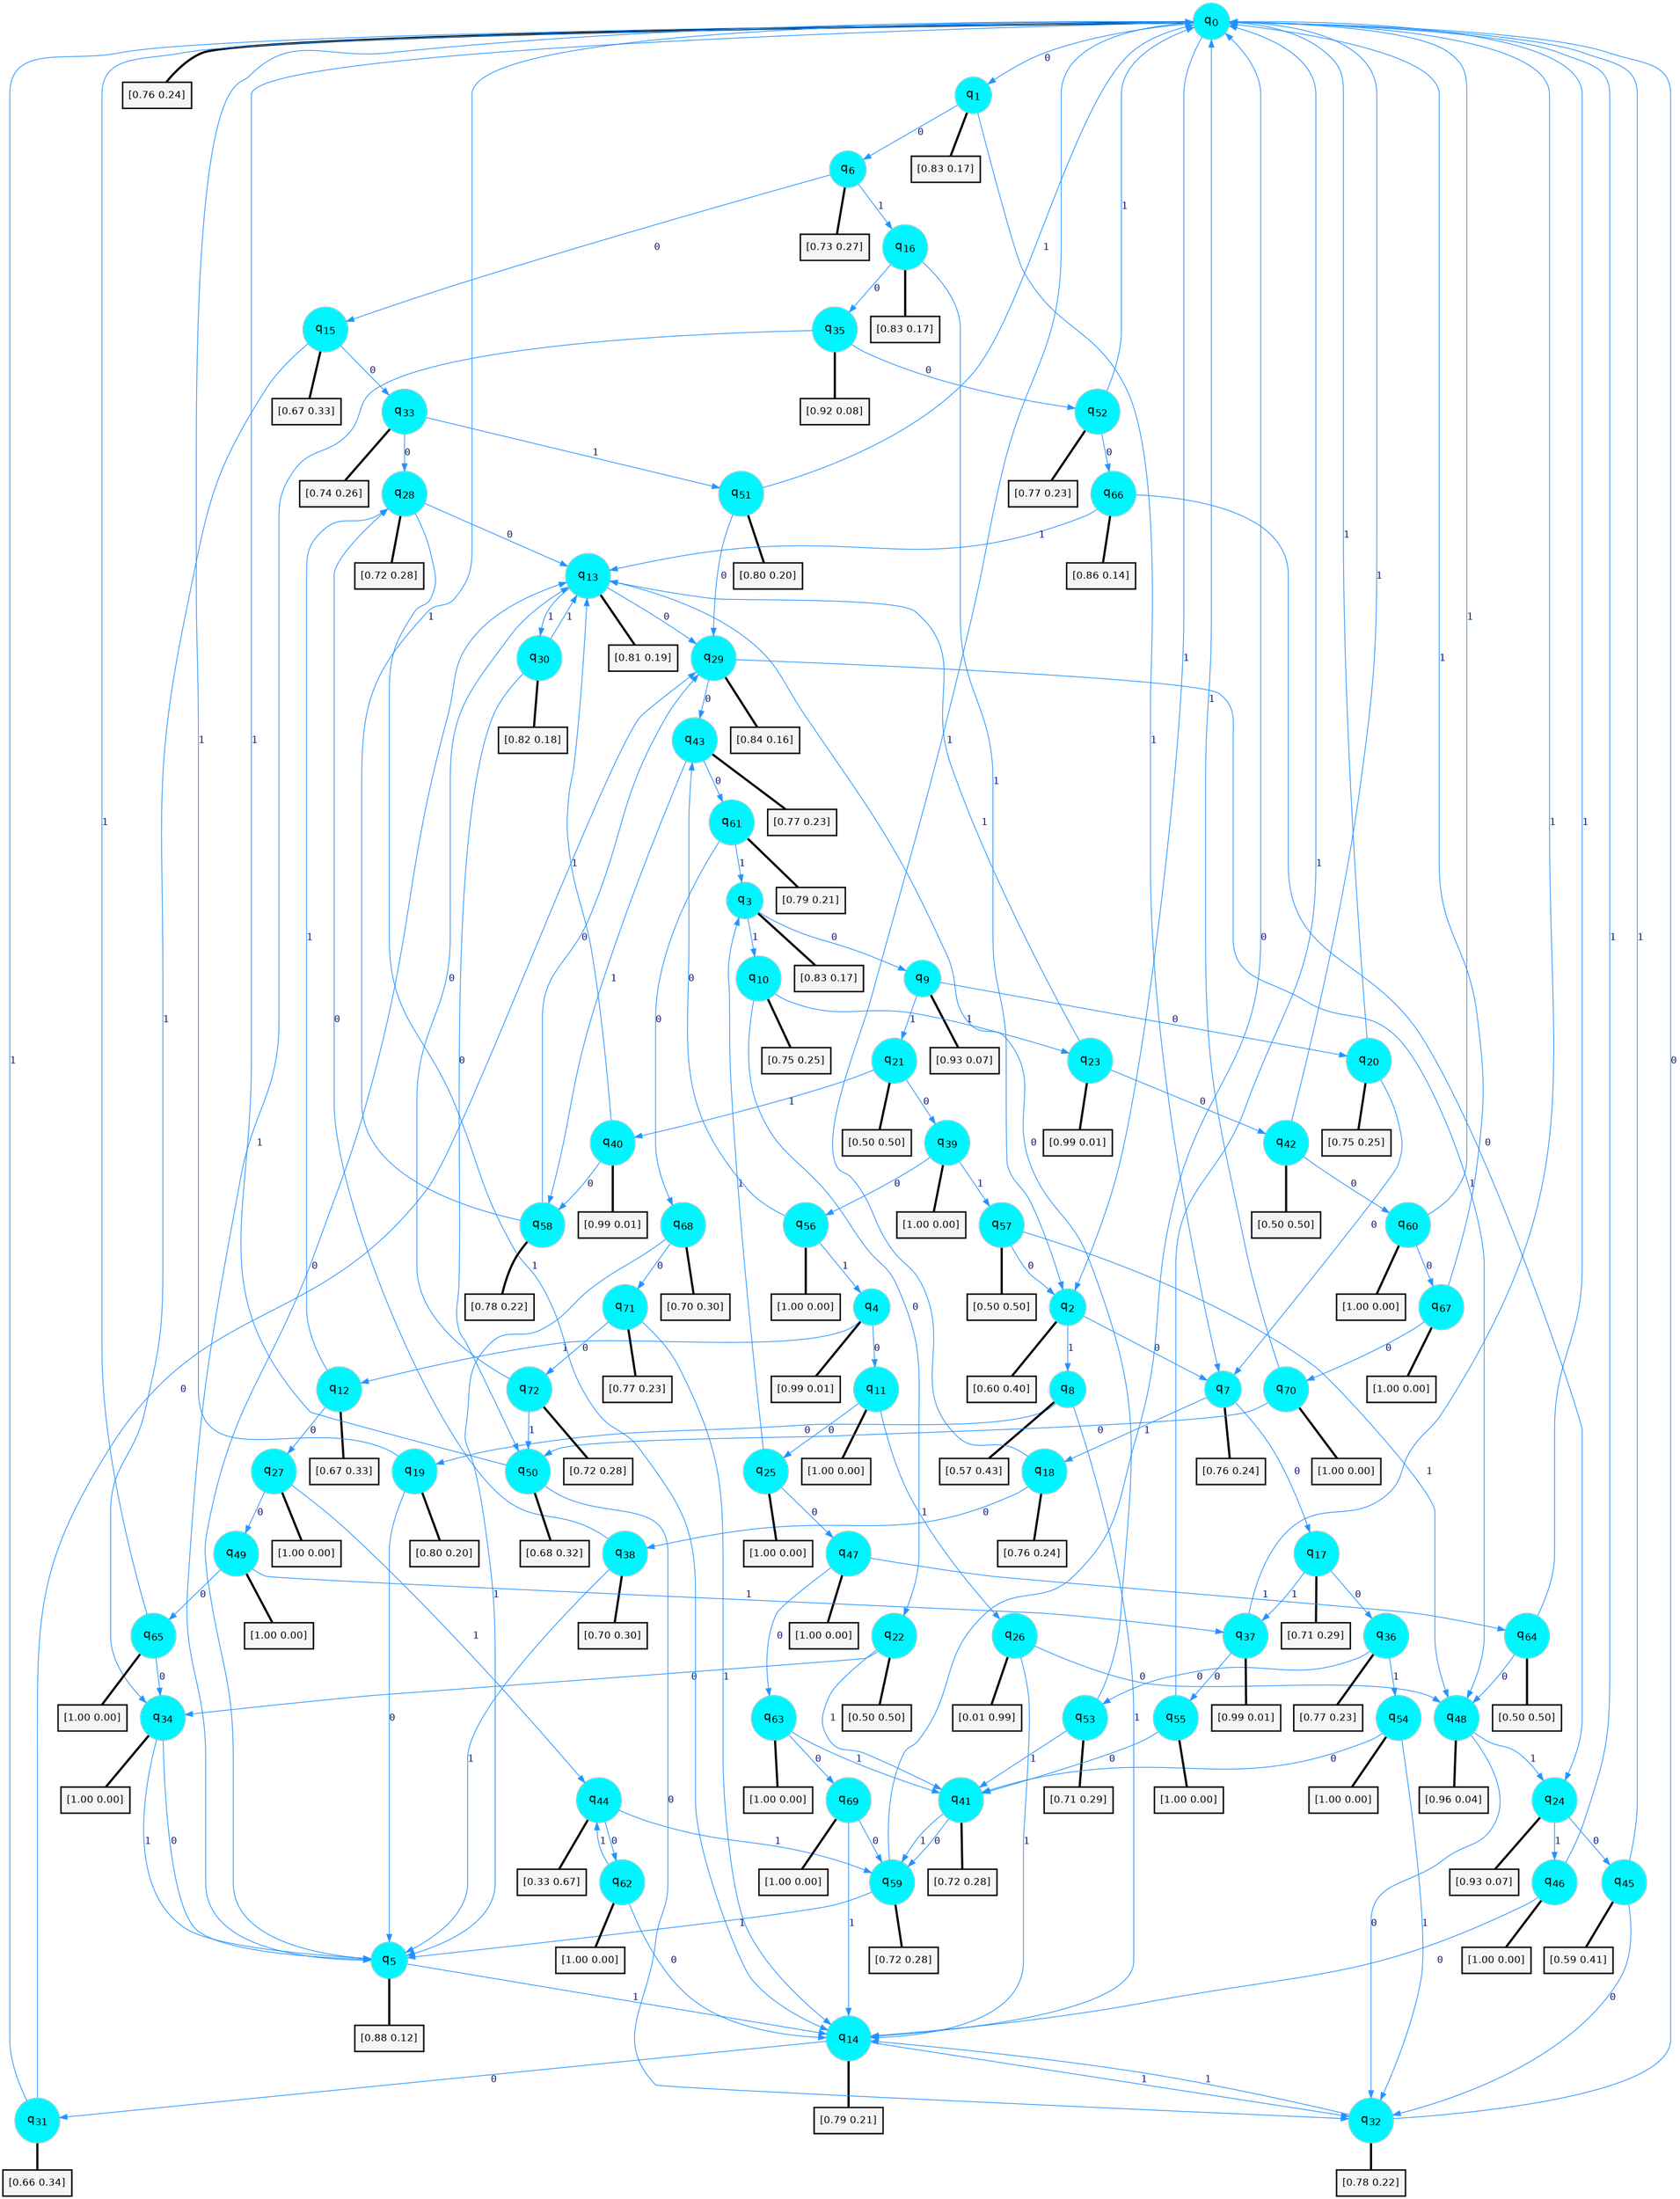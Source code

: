 digraph G {
graph [
bgcolor=transparent, dpi=300, rankdir=TD, size="40,25"];
node [
color=gray, fillcolor=turquoise1, fontcolor=black, fontname=Helvetica, fontsize=16, fontweight=bold, shape=circle, style=filled];
edge [
arrowsize=1, color=dodgerblue1, fontcolor=midnightblue, fontname=courier, fontweight=bold, penwidth=1, style=solid, weight=20];
0[label=<q<SUB>0</SUB>>];
1[label=<q<SUB>1</SUB>>];
2[label=<q<SUB>2</SUB>>];
3[label=<q<SUB>3</SUB>>];
4[label=<q<SUB>4</SUB>>];
5[label=<q<SUB>5</SUB>>];
6[label=<q<SUB>6</SUB>>];
7[label=<q<SUB>7</SUB>>];
8[label=<q<SUB>8</SUB>>];
9[label=<q<SUB>9</SUB>>];
10[label=<q<SUB>10</SUB>>];
11[label=<q<SUB>11</SUB>>];
12[label=<q<SUB>12</SUB>>];
13[label=<q<SUB>13</SUB>>];
14[label=<q<SUB>14</SUB>>];
15[label=<q<SUB>15</SUB>>];
16[label=<q<SUB>16</SUB>>];
17[label=<q<SUB>17</SUB>>];
18[label=<q<SUB>18</SUB>>];
19[label=<q<SUB>19</SUB>>];
20[label=<q<SUB>20</SUB>>];
21[label=<q<SUB>21</SUB>>];
22[label=<q<SUB>22</SUB>>];
23[label=<q<SUB>23</SUB>>];
24[label=<q<SUB>24</SUB>>];
25[label=<q<SUB>25</SUB>>];
26[label=<q<SUB>26</SUB>>];
27[label=<q<SUB>27</SUB>>];
28[label=<q<SUB>28</SUB>>];
29[label=<q<SUB>29</SUB>>];
30[label=<q<SUB>30</SUB>>];
31[label=<q<SUB>31</SUB>>];
32[label=<q<SUB>32</SUB>>];
33[label=<q<SUB>33</SUB>>];
34[label=<q<SUB>34</SUB>>];
35[label=<q<SUB>35</SUB>>];
36[label=<q<SUB>36</SUB>>];
37[label=<q<SUB>37</SUB>>];
38[label=<q<SUB>38</SUB>>];
39[label=<q<SUB>39</SUB>>];
40[label=<q<SUB>40</SUB>>];
41[label=<q<SUB>41</SUB>>];
42[label=<q<SUB>42</SUB>>];
43[label=<q<SUB>43</SUB>>];
44[label=<q<SUB>44</SUB>>];
45[label=<q<SUB>45</SUB>>];
46[label=<q<SUB>46</SUB>>];
47[label=<q<SUB>47</SUB>>];
48[label=<q<SUB>48</SUB>>];
49[label=<q<SUB>49</SUB>>];
50[label=<q<SUB>50</SUB>>];
51[label=<q<SUB>51</SUB>>];
52[label=<q<SUB>52</SUB>>];
53[label=<q<SUB>53</SUB>>];
54[label=<q<SUB>54</SUB>>];
55[label=<q<SUB>55</SUB>>];
56[label=<q<SUB>56</SUB>>];
57[label=<q<SUB>57</SUB>>];
58[label=<q<SUB>58</SUB>>];
59[label=<q<SUB>59</SUB>>];
60[label=<q<SUB>60</SUB>>];
61[label=<q<SUB>61</SUB>>];
62[label=<q<SUB>62</SUB>>];
63[label=<q<SUB>63</SUB>>];
64[label=<q<SUB>64</SUB>>];
65[label=<q<SUB>65</SUB>>];
66[label=<q<SUB>66</SUB>>];
67[label=<q<SUB>67</SUB>>];
68[label=<q<SUB>68</SUB>>];
69[label=<q<SUB>69</SUB>>];
70[label=<q<SUB>70</SUB>>];
71[label=<q<SUB>71</SUB>>];
72[label=<q<SUB>72</SUB>>];
73[label="[0.76 0.24]", shape=box,fontcolor=black, fontname=Helvetica, fontsize=14, penwidth=2, fillcolor=whitesmoke,color=black];
74[label="[0.83 0.17]", shape=box,fontcolor=black, fontname=Helvetica, fontsize=14, penwidth=2, fillcolor=whitesmoke,color=black];
75[label="[0.60 0.40]", shape=box,fontcolor=black, fontname=Helvetica, fontsize=14, penwidth=2, fillcolor=whitesmoke,color=black];
76[label="[0.83 0.17]", shape=box,fontcolor=black, fontname=Helvetica, fontsize=14, penwidth=2, fillcolor=whitesmoke,color=black];
77[label="[0.99 0.01]", shape=box,fontcolor=black, fontname=Helvetica, fontsize=14, penwidth=2, fillcolor=whitesmoke,color=black];
78[label="[0.88 0.12]", shape=box,fontcolor=black, fontname=Helvetica, fontsize=14, penwidth=2, fillcolor=whitesmoke,color=black];
79[label="[0.73 0.27]", shape=box,fontcolor=black, fontname=Helvetica, fontsize=14, penwidth=2, fillcolor=whitesmoke,color=black];
80[label="[0.76 0.24]", shape=box,fontcolor=black, fontname=Helvetica, fontsize=14, penwidth=2, fillcolor=whitesmoke,color=black];
81[label="[0.57 0.43]", shape=box,fontcolor=black, fontname=Helvetica, fontsize=14, penwidth=2, fillcolor=whitesmoke,color=black];
82[label="[0.93 0.07]", shape=box,fontcolor=black, fontname=Helvetica, fontsize=14, penwidth=2, fillcolor=whitesmoke,color=black];
83[label="[0.75 0.25]", shape=box,fontcolor=black, fontname=Helvetica, fontsize=14, penwidth=2, fillcolor=whitesmoke,color=black];
84[label="[1.00 0.00]", shape=box,fontcolor=black, fontname=Helvetica, fontsize=14, penwidth=2, fillcolor=whitesmoke,color=black];
85[label="[0.67 0.33]", shape=box,fontcolor=black, fontname=Helvetica, fontsize=14, penwidth=2, fillcolor=whitesmoke,color=black];
86[label="[0.81 0.19]", shape=box,fontcolor=black, fontname=Helvetica, fontsize=14, penwidth=2, fillcolor=whitesmoke,color=black];
87[label="[0.79 0.21]", shape=box,fontcolor=black, fontname=Helvetica, fontsize=14, penwidth=2, fillcolor=whitesmoke,color=black];
88[label="[0.67 0.33]", shape=box,fontcolor=black, fontname=Helvetica, fontsize=14, penwidth=2, fillcolor=whitesmoke,color=black];
89[label="[0.83 0.17]", shape=box,fontcolor=black, fontname=Helvetica, fontsize=14, penwidth=2, fillcolor=whitesmoke,color=black];
90[label="[0.71 0.29]", shape=box,fontcolor=black, fontname=Helvetica, fontsize=14, penwidth=2, fillcolor=whitesmoke,color=black];
91[label="[0.76 0.24]", shape=box,fontcolor=black, fontname=Helvetica, fontsize=14, penwidth=2, fillcolor=whitesmoke,color=black];
92[label="[0.80 0.20]", shape=box,fontcolor=black, fontname=Helvetica, fontsize=14, penwidth=2, fillcolor=whitesmoke,color=black];
93[label="[0.75 0.25]", shape=box,fontcolor=black, fontname=Helvetica, fontsize=14, penwidth=2, fillcolor=whitesmoke,color=black];
94[label="[0.50 0.50]", shape=box,fontcolor=black, fontname=Helvetica, fontsize=14, penwidth=2, fillcolor=whitesmoke,color=black];
95[label="[0.50 0.50]", shape=box,fontcolor=black, fontname=Helvetica, fontsize=14, penwidth=2, fillcolor=whitesmoke,color=black];
96[label="[0.99 0.01]", shape=box,fontcolor=black, fontname=Helvetica, fontsize=14, penwidth=2, fillcolor=whitesmoke,color=black];
97[label="[0.93 0.07]", shape=box,fontcolor=black, fontname=Helvetica, fontsize=14, penwidth=2, fillcolor=whitesmoke,color=black];
98[label="[1.00 0.00]", shape=box,fontcolor=black, fontname=Helvetica, fontsize=14, penwidth=2, fillcolor=whitesmoke,color=black];
99[label="[0.01 0.99]", shape=box,fontcolor=black, fontname=Helvetica, fontsize=14, penwidth=2, fillcolor=whitesmoke,color=black];
100[label="[1.00 0.00]", shape=box,fontcolor=black, fontname=Helvetica, fontsize=14, penwidth=2, fillcolor=whitesmoke,color=black];
101[label="[0.72 0.28]", shape=box,fontcolor=black, fontname=Helvetica, fontsize=14, penwidth=2, fillcolor=whitesmoke,color=black];
102[label="[0.84 0.16]", shape=box,fontcolor=black, fontname=Helvetica, fontsize=14, penwidth=2, fillcolor=whitesmoke,color=black];
103[label="[0.82 0.18]", shape=box,fontcolor=black, fontname=Helvetica, fontsize=14, penwidth=2, fillcolor=whitesmoke,color=black];
104[label="[0.66 0.34]", shape=box,fontcolor=black, fontname=Helvetica, fontsize=14, penwidth=2, fillcolor=whitesmoke,color=black];
105[label="[0.78 0.22]", shape=box,fontcolor=black, fontname=Helvetica, fontsize=14, penwidth=2, fillcolor=whitesmoke,color=black];
106[label="[0.74 0.26]", shape=box,fontcolor=black, fontname=Helvetica, fontsize=14, penwidth=2, fillcolor=whitesmoke,color=black];
107[label="[1.00 0.00]", shape=box,fontcolor=black, fontname=Helvetica, fontsize=14, penwidth=2, fillcolor=whitesmoke,color=black];
108[label="[0.92 0.08]", shape=box,fontcolor=black, fontname=Helvetica, fontsize=14, penwidth=2, fillcolor=whitesmoke,color=black];
109[label="[0.77 0.23]", shape=box,fontcolor=black, fontname=Helvetica, fontsize=14, penwidth=2, fillcolor=whitesmoke,color=black];
110[label="[0.99 0.01]", shape=box,fontcolor=black, fontname=Helvetica, fontsize=14, penwidth=2, fillcolor=whitesmoke,color=black];
111[label="[0.70 0.30]", shape=box,fontcolor=black, fontname=Helvetica, fontsize=14, penwidth=2, fillcolor=whitesmoke,color=black];
112[label="[1.00 0.00]", shape=box,fontcolor=black, fontname=Helvetica, fontsize=14, penwidth=2, fillcolor=whitesmoke,color=black];
113[label="[0.99 0.01]", shape=box,fontcolor=black, fontname=Helvetica, fontsize=14, penwidth=2, fillcolor=whitesmoke,color=black];
114[label="[0.72 0.28]", shape=box,fontcolor=black, fontname=Helvetica, fontsize=14, penwidth=2, fillcolor=whitesmoke,color=black];
115[label="[0.50 0.50]", shape=box,fontcolor=black, fontname=Helvetica, fontsize=14, penwidth=2, fillcolor=whitesmoke,color=black];
116[label="[0.77 0.23]", shape=box,fontcolor=black, fontname=Helvetica, fontsize=14, penwidth=2, fillcolor=whitesmoke,color=black];
117[label="[0.33 0.67]", shape=box,fontcolor=black, fontname=Helvetica, fontsize=14, penwidth=2, fillcolor=whitesmoke,color=black];
118[label="[0.59 0.41]", shape=box,fontcolor=black, fontname=Helvetica, fontsize=14, penwidth=2, fillcolor=whitesmoke,color=black];
119[label="[1.00 0.00]", shape=box,fontcolor=black, fontname=Helvetica, fontsize=14, penwidth=2, fillcolor=whitesmoke,color=black];
120[label="[1.00 0.00]", shape=box,fontcolor=black, fontname=Helvetica, fontsize=14, penwidth=2, fillcolor=whitesmoke,color=black];
121[label="[0.96 0.04]", shape=box,fontcolor=black, fontname=Helvetica, fontsize=14, penwidth=2, fillcolor=whitesmoke,color=black];
122[label="[1.00 0.00]", shape=box,fontcolor=black, fontname=Helvetica, fontsize=14, penwidth=2, fillcolor=whitesmoke,color=black];
123[label="[0.68 0.32]", shape=box,fontcolor=black, fontname=Helvetica, fontsize=14, penwidth=2, fillcolor=whitesmoke,color=black];
124[label="[0.80 0.20]", shape=box,fontcolor=black, fontname=Helvetica, fontsize=14, penwidth=2, fillcolor=whitesmoke,color=black];
125[label="[0.77 0.23]", shape=box,fontcolor=black, fontname=Helvetica, fontsize=14, penwidth=2, fillcolor=whitesmoke,color=black];
126[label="[0.71 0.29]", shape=box,fontcolor=black, fontname=Helvetica, fontsize=14, penwidth=2, fillcolor=whitesmoke,color=black];
127[label="[1.00 0.00]", shape=box,fontcolor=black, fontname=Helvetica, fontsize=14, penwidth=2, fillcolor=whitesmoke,color=black];
128[label="[1.00 0.00]", shape=box,fontcolor=black, fontname=Helvetica, fontsize=14, penwidth=2, fillcolor=whitesmoke,color=black];
129[label="[1.00 0.00]", shape=box,fontcolor=black, fontname=Helvetica, fontsize=14, penwidth=2, fillcolor=whitesmoke,color=black];
130[label="[0.50 0.50]", shape=box,fontcolor=black, fontname=Helvetica, fontsize=14, penwidth=2, fillcolor=whitesmoke,color=black];
131[label="[0.78 0.22]", shape=box,fontcolor=black, fontname=Helvetica, fontsize=14, penwidth=2, fillcolor=whitesmoke,color=black];
132[label="[0.72 0.28]", shape=box,fontcolor=black, fontname=Helvetica, fontsize=14, penwidth=2, fillcolor=whitesmoke,color=black];
133[label="[1.00 0.00]", shape=box,fontcolor=black, fontname=Helvetica, fontsize=14, penwidth=2, fillcolor=whitesmoke,color=black];
134[label="[0.79 0.21]", shape=box,fontcolor=black, fontname=Helvetica, fontsize=14, penwidth=2, fillcolor=whitesmoke,color=black];
135[label="[1.00 0.00]", shape=box,fontcolor=black, fontname=Helvetica, fontsize=14, penwidth=2, fillcolor=whitesmoke,color=black];
136[label="[1.00 0.00]", shape=box,fontcolor=black, fontname=Helvetica, fontsize=14, penwidth=2, fillcolor=whitesmoke,color=black];
137[label="[0.50 0.50]", shape=box,fontcolor=black, fontname=Helvetica, fontsize=14, penwidth=2, fillcolor=whitesmoke,color=black];
138[label="[1.00 0.00]", shape=box,fontcolor=black, fontname=Helvetica, fontsize=14, penwidth=2, fillcolor=whitesmoke,color=black];
139[label="[0.86 0.14]", shape=box,fontcolor=black, fontname=Helvetica, fontsize=14, penwidth=2, fillcolor=whitesmoke,color=black];
140[label="[1.00 0.00]", shape=box,fontcolor=black, fontname=Helvetica, fontsize=14, penwidth=2, fillcolor=whitesmoke,color=black];
141[label="[0.70 0.30]", shape=box,fontcolor=black, fontname=Helvetica, fontsize=14, penwidth=2, fillcolor=whitesmoke,color=black];
142[label="[1.00 0.00]", shape=box,fontcolor=black, fontname=Helvetica, fontsize=14, penwidth=2, fillcolor=whitesmoke,color=black];
143[label="[1.00 0.00]", shape=box,fontcolor=black, fontname=Helvetica, fontsize=14, penwidth=2, fillcolor=whitesmoke,color=black];
144[label="[0.77 0.23]", shape=box,fontcolor=black, fontname=Helvetica, fontsize=14, penwidth=2, fillcolor=whitesmoke,color=black];
145[label="[0.72 0.28]", shape=box,fontcolor=black, fontname=Helvetica, fontsize=14, penwidth=2, fillcolor=whitesmoke,color=black];
0->1 [label=0];
0->2 [label=1];
0->73 [arrowhead=none, penwidth=3,color=black];
1->6 [label=0];
1->7 [label=1];
1->74 [arrowhead=none, penwidth=3,color=black];
2->7 [label=0];
2->8 [label=1];
2->75 [arrowhead=none, penwidth=3,color=black];
3->9 [label=0];
3->10 [label=1];
3->76 [arrowhead=none, penwidth=3,color=black];
4->11 [label=0];
4->12 [label=1];
4->77 [arrowhead=none, penwidth=3,color=black];
5->13 [label=0];
5->14 [label=1];
5->78 [arrowhead=none, penwidth=3,color=black];
6->15 [label=0];
6->16 [label=1];
6->79 [arrowhead=none, penwidth=3,color=black];
7->17 [label=0];
7->18 [label=1];
7->80 [arrowhead=none, penwidth=3,color=black];
8->19 [label=0];
8->14 [label=1];
8->81 [arrowhead=none, penwidth=3,color=black];
9->20 [label=0];
9->21 [label=1];
9->82 [arrowhead=none, penwidth=3,color=black];
10->22 [label=0];
10->23 [label=1];
10->83 [arrowhead=none, penwidth=3,color=black];
11->25 [label=0];
11->26 [label=1];
11->84 [arrowhead=none, penwidth=3,color=black];
12->27 [label=0];
12->28 [label=1];
12->85 [arrowhead=none, penwidth=3,color=black];
13->29 [label=0];
13->30 [label=1];
13->86 [arrowhead=none, penwidth=3,color=black];
14->31 [label=0];
14->32 [label=1];
14->87 [arrowhead=none, penwidth=3,color=black];
15->33 [label=0];
15->34 [label=1];
15->88 [arrowhead=none, penwidth=3,color=black];
16->35 [label=0];
16->2 [label=1];
16->89 [arrowhead=none, penwidth=3,color=black];
17->36 [label=0];
17->37 [label=1];
17->90 [arrowhead=none, penwidth=3,color=black];
18->38 [label=0];
18->0 [label=1];
18->91 [arrowhead=none, penwidth=3,color=black];
19->5 [label=0];
19->0 [label=1];
19->92 [arrowhead=none, penwidth=3,color=black];
20->7 [label=0];
20->0 [label=1];
20->93 [arrowhead=none, penwidth=3,color=black];
21->39 [label=0];
21->40 [label=1];
21->94 [arrowhead=none, penwidth=3,color=black];
22->34 [label=0];
22->41 [label=1];
22->95 [arrowhead=none, penwidth=3,color=black];
23->42 [label=0];
23->13 [label=1];
23->96 [arrowhead=none, penwidth=3,color=black];
24->45 [label=0];
24->46 [label=1];
24->97 [arrowhead=none, penwidth=3,color=black];
25->47 [label=0];
25->3 [label=1];
25->98 [arrowhead=none, penwidth=3,color=black];
26->48 [label=0];
26->14 [label=1];
26->99 [arrowhead=none, penwidth=3,color=black];
27->49 [label=0];
27->44 [label=1];
27->100 [arrowhead=none, penwidth=3,color=black];
28->13 [label=0];
28->14 [label=1];
28->101 [arrowhead=none, penwidth=3,color=black];
29->43 [label=0];
29->48 [label=1];
29->102 [arrowhead=none, penwidth=3,color=black];
30->50 [label=0];
30->13 [label=1];
30->103 [arrowhead=none, penwidth=3,color=black];
31->29 [label=0];
31->0 [label=1];
31->104 [arrowhead=none, penwidth=3,color=black];
32->0 [label=0];
32->14 [label=1];
32->105 [arrowhead=none, penwidth=3,color=black];
33->28 [label=0];
33->51 [label=1];
33->106 [arrowhead=none, penwidth=3,color=black];
34->5 [label=0];
34->5 [label=1];
34->107 [arrowhead=none, penwidth=3,color=black];
35->52 [label=0];
35->5 [label=1];
35->108 [arrowhead=none, penwidth=3,color=black];
36->53 [label=0];
36->54 [label=1];
36->109 [arrowhead=none, penwidth=3,color=black];
37->55 [label=0];
37->0 [label=1];
37->110 [arrowhead=none, penwidth=3,color=black];
38->28 [label=0];
38->5 [label=1];
38->111 [arrowhead=none, penwidth=3,color=black];
39->56 [label=0];
39->57 [label=1];
39->112 [arrowhead=none, penwidth=3,color=black];
40->58 [label=0];
40->13 [label=1];
40->113 [arrowhead=none, penwidth=3,color=black];
41->59 [label=0];
41->59 [label=1];
41->114 [arrowhead=none, penwidth=3,color=black];
42->60 [label=0];
42->0 [label=1];
42->115 [arrowhead=none, penwidth=3,color=black];
43->61 [label=0];
43->58 [label=1];
43->116 [arrowhead=none, penwidth=3,color=black];
44->62 [label=0];
44->59 [label=1];
44->117 [arrowhead=none, penwidth=3,color=black];
45->32 [label=0];
45->0 [label=1];
45->118 [arrowhead=none, penwidth=3,color=black];
46->14 [label=0];
46->0 [label=1];
46->119 [arrowhead=none, penwidth=3,color=black];
47->63 [label=0];
47->64 [label=1];
47->120 [arrowhead=none, penwidth=3,color=black];
48->32 [label=0];
48->24 [label=1];
48->121 [arrowhead=none, penwidth=3,color=black];
49->65 [label=0];
49->37 [label=1];
49->122 [arrowhead=none, penwidth=3,color=black];
50->32 [label=0];
50->0 [label=1];
50->123 [arrowhead=none, penwidth=3,color=black];
51->29 [label=0];
51->0 [label=1];
51->124 [arrowhead=none, penwidth=3,color=black];
52->66 [label=0];
52->0 [label=1];
52->125 [arrowhead=none, penwidth=3,color=black];
53->13 [label=0];
53->41 [label=1];
53->126 [arrowhead=none, penwidth=3,color=black];
54->41 [label=0];
54->32 [label=1];
54->127 [arrowhead=none, penwidth=3,color=black];
55->41 [label=0];
55->0 [label=1];
55->128 [arrowhead=none, penwidth=3,color=black];
56->43 [label=0];
56->4 [label=1];
56->129 [arrowhead=none, penwidth=3,color=black];
57->2 [label=0];
57->48 [label=1];
57->130 [arrowhead=none, penwidth=3,color=black];
58->29 [label=0];
58->0 [label=1];
58->131 [arrowhead=none, penwidth=3,color=black];
59->0 [label=0];
59->5 [label=1];
59->132 [arrowhead=none, penwidth=3,color=black];
60->67 [label=0];
60->0 [label=1];
60->133 [arrowhead=none, penwidth=3,color=black];
61->68 [label=0];
61->3 [label=1];
61->134 [arrowhead=none, penwidth=3,color=black];
62->14 [label=0];
62->44 [label=1];
62->135 [arrowhead=none, penwidth=3,color=black];
63->69 [label=0];
63->41 [label=1];
63->136 [arrowhead=none, penwidth=3,color=black];
64->48 [label=0];
64->0 [label=1];
64->137 [arrowhead=none, penwidth=3,color=black];
65->34 [label=0];
65->0 [label=1];
65->138 [arrowhead=none, penwidth=3,color=black];
66->24 [label=0];
66->13 [label=1];
66->139 [arrowhead=none, penwidth=3,color=black];
67->70 [label=0];
67->0 [label=1];
67->140 [arrowhead=none, penwidth=3,color=black];
68->71 [label=0];
68->5 [label=1];
68->141 [arrowhead=none, penwidth=3,color=black];
69->59 [label=0];
69->14 [label=1];
69->142 [arrowhead=none, penwidth=3,color=black];
70->50 [label=0];
70->0 [label=1];
70->143 [arrowhead=none, penwidth=3,color=black];
71->72 [label=0];
71->14 [label=1];
71->144 [arrowhead=none, penwidth=3,color=black];
72->13 [label=0];
72->50 [label=1];
72->145 [arrowhead=none, penwidth=3,color=black];
}
